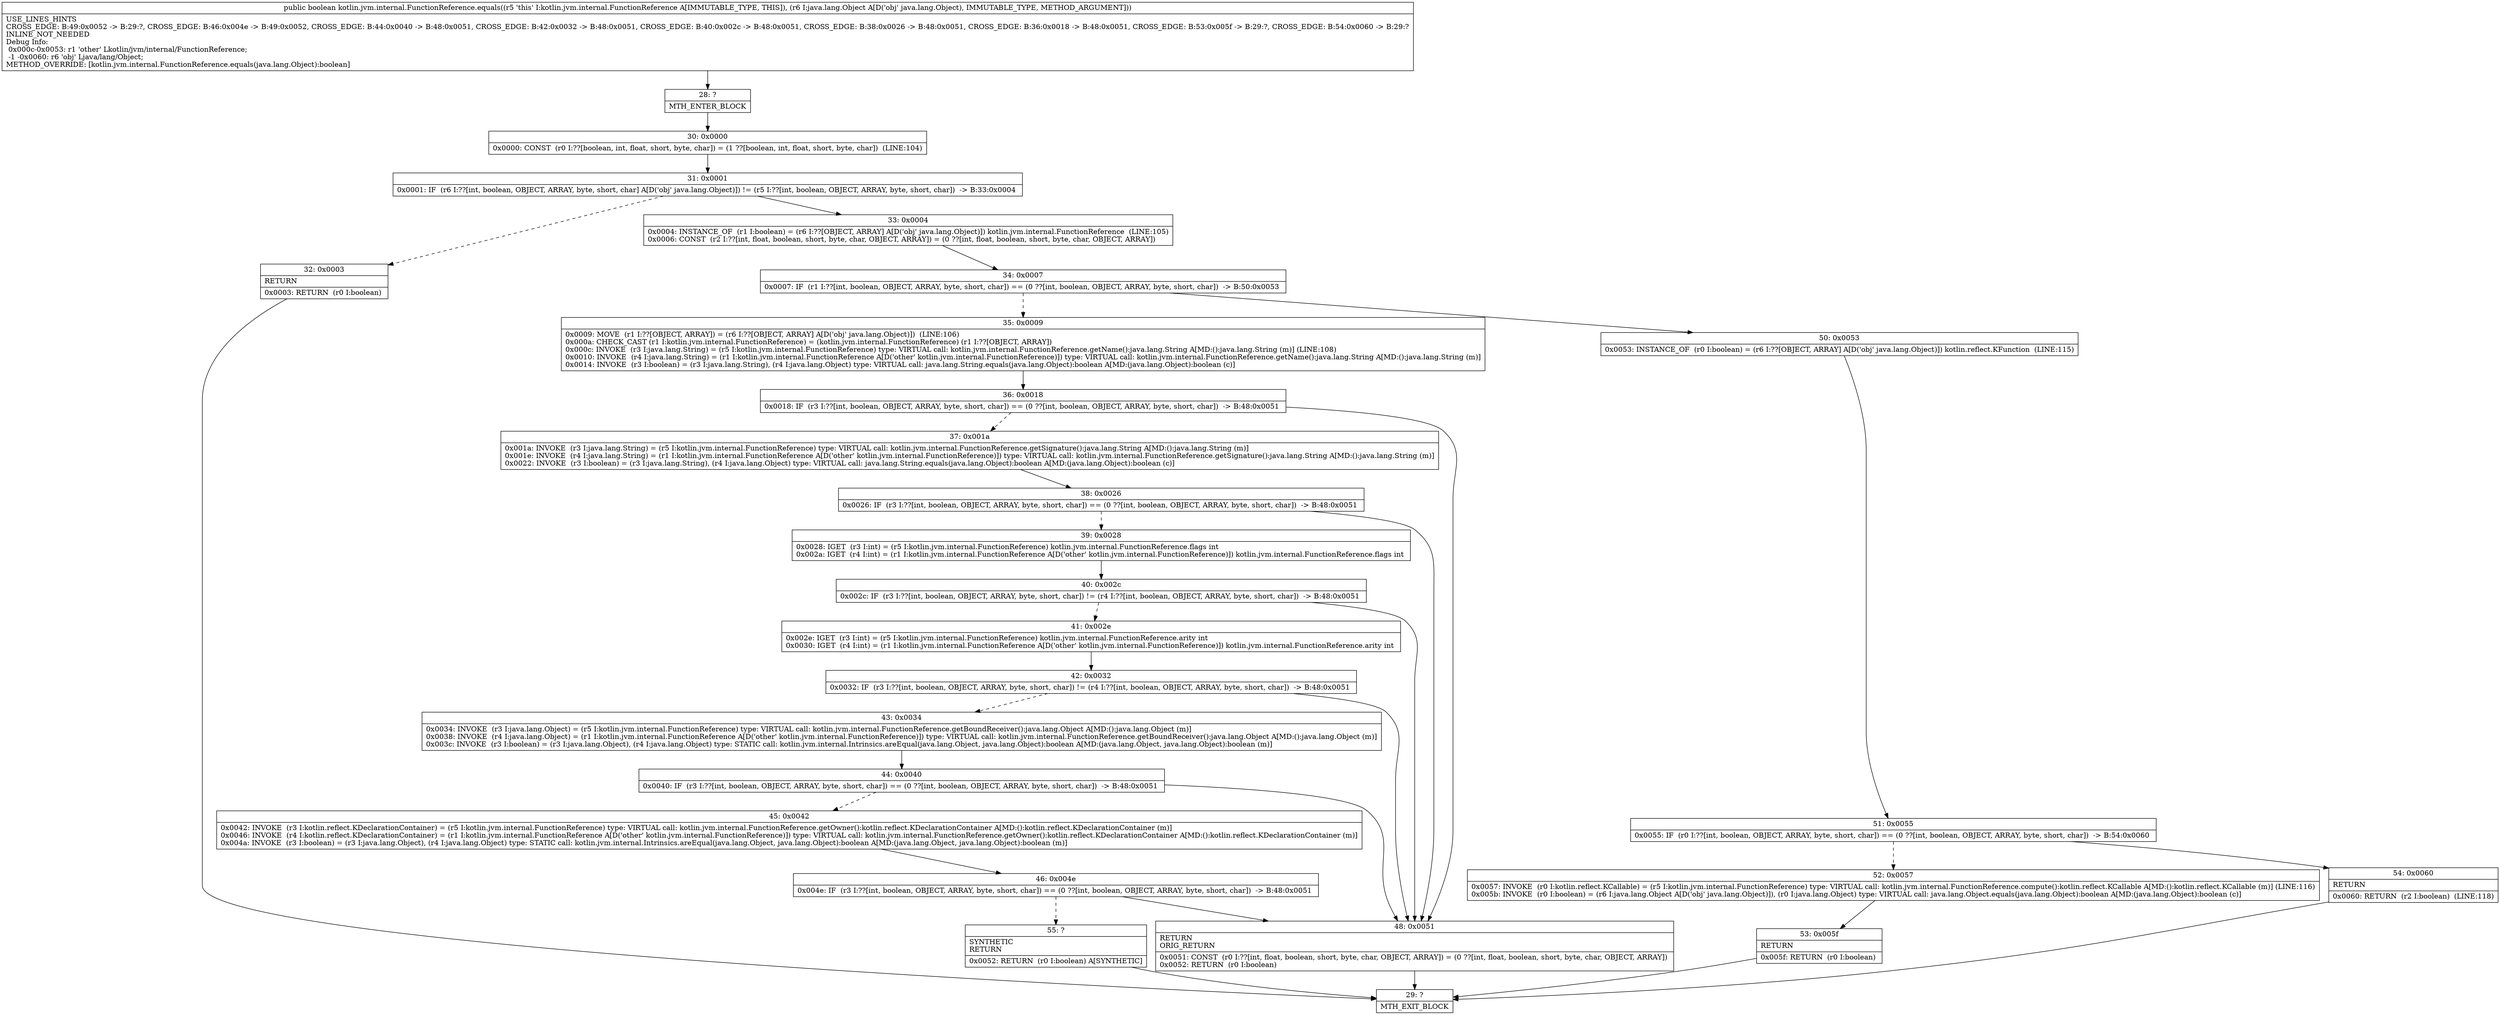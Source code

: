 digraph "CFG forkotlin.jvm.internal.FunctionReference.equals(Ljava\/lang\/Object;)Z" {
Node_28 [shape=record,label="{28\:\ ?|MTH_ENTER_BLOCK\l}"];
Node_30 [shape=record,label="{30\:\ 0x0000|0x0000: CONST  (r0 I:??[boolean, int, float, short, byte, char]) = (1 ??[boolean, int, float, short, byte, char])  (LINE:104)\l}"];
Node_31 [shape=record,label="{31\:\ 0x0001|0x0001: IF  (r6 I:??[int, boolean, OBJECT, ARRAY, byte, short, char] A[D('obj' java.lang.Object)]) != (r5 I:??[int, boolean, OBJECT, ARRAY, byte, short, char])  \-\> B:33:0x0004 \l}"];
Node_32 [shape=record,label="{32\:\ 0x0003|RETURN\l|0x0003: RETURN  (r0 I:boolean) \l}"];
Node_29 [shape=record,label="{29\:\ ?|MTH_EXIT_BLOCK\l}"];
Node_33 [shape=record,label="{33\:\ 0x0004|0x0004: INSTANCE_OF  (r1 I:boolean) = (r6 I:??[OBJECT, ARRAY] A[D('obj' java.lang.Object)]) kotlin.jvm.internal.FunctionReference  (LINE:105)\l0x0006: CONST  (r2 I:??[int, float, boolean, short, byte, char, OBJECT, ARRAY]) = (0 ??[int, float, boolean, short, byte, char, OBJECT, ARRAY]) \l}"];
Node_34 [shape=record,label="{34\:\ 0x0007|0x0007: IF  (r1 I:??[int, boolean, OBJECT, ARRAY, byte, short, char]) == (0 ??[int, boolean, OBJECT, ARRAY, byte, short, char])  \-\> B:50:0x0053 \l}"];
Node_35 [shape=record,label="{35\:\ 0x0009|0x0009: MOVE  (r1 I:??[OBJECT, ARRAY]) = (r6 I:??[OBJECT, ARRAY] A[D('obj' java.lang.Object)])  (LINE:106)\l0x000a: CHECK_CAST (r1 I:kotlin.jvm.internal.FunctionReference) = (kotlin.jvm.internal.FunctionReference) (r1 I:??[OBJECT, ARRAY]) \l0x000c: INVOKE  (r3 I:java.lang.String) = (r5 I:kotlin.jvm.internal.FunctionReference) type: VIRTUAL call: kotlin.jvm.internal.FunctionReference.getName():java.lang.String A[MD:():java.lang.String (m)] (LINE:108)\l0x0010: INVOKE  (r4 I:java.lang.String) = (r1 I:kotlin.jvm.internal.FunctionReference A[D('other' kotlin.jvm.internal.FunctionReference)]) type: VIRTUAL call: kotlin.jvm.internal.FunctionReference.getName():java.lang.String A[MD:():java.lang.String (m)]\l0x0014: INVOKE  (r3 I:boolean) = (r3 I:java.lang.String), (r4 I:java.lang.Object) type: VIRTUAL call: java.lang.String.equals(java.lang.Object):boolean A[MD:(java.lang.Object):boolean (c)]\l}"];
Node_36 [shape=record,label="{36\:\ 0x0018|0x0018: IF  (r3 I:??[int, boolean, OBJECT, ARRAY, byte, short, char]) == (0 ??[int, boolean, OBJECT, ARRAY, byte, short, char])  \-\> B:48:0x0051 \l}"];
Node_37 [shape=record,label="{37\:\ 0x001a|0x001a: INVOKE  (r3 I:java.lang.String) = (r5 I:kotlin.jvm.internal.FunctionReference) type: VIRTUAL call: kotlin.jvm.internal.FunctionReference.getSignature():java.lang.String A[MD:():java.lang.String (m)]\l0x001e: INVOKE  (r4 I:java.lang.String) = (r1 I:kotlin.jvm.internal.FunctionReference A[D('other' kotlin.jvm.internal.FunctionReference)]) type: VIRTUAL call: kotlin.jvm.internal.FunctionReference.getSignature():java.lang.String A[MD:():java.lang.String (m)]\l0x0022: INVOKE  (r3 I:boolean) = (r3 I:java.lang.String), (r4 I:java.lang.Object) type: VIRTUAL call: java.lang.String.equals(java.lang.Object):boolean A[MD:(java.lang.Object):boolean (c)]\l}"];
Node_38 [shape=record,label="{38\:\ 0x0026|0x0026: IF  (r3 I:??[int, boolean, OBJECT, ARRAY, byte, short, char]) == (0 ??[int, boolean, OBJECT, ARRAY, byte, short, char])  \-\> B:48:0x0051 \l}"];
Node_39 [shape=record,label="{39\:\ 0x0028|0x0028: IGET  (r3 I:int) = (r5 I:kotlin.jvm.internal.FunctionReference) kotlin.jvm.internal.FunctionReference.flags int \l0x002a: IGET  (r4 I:int) = (r1 I:kotlin.jvm.internal.FunctionReference A[D('other' kotlin.jvm.internal.FunctionReference)]) kotlin.jvm.internal.FunctionReference.flags int \l}"];
Node_40 [shape=record,label="{40\:\ 0x002c|0x002c: IF  (r3 I:??[int, boolean, OBJECT, ARRAY, byte, short, char]) != (r4 I:??[int, boolean, OBJECT, ARRAY, byte, short, char])  \-\> B:48:0x0051 \l}"];
Node_41 [shape=record,label="{41\:\ 0x002e|0x002e: IGET  (r3 I:int) = (r5 I:kotlin.jvm.internal.FunctionReference) kotlin.jvm.internal.FunctionReference.arity int \l0x0030: IGET  (r4 I:int) = (r1 I:kotlin.jvm.internal.FunctionReference A[D('other' kotlin.jvm.internal.FunctionReference)]) kotlin.jvm.internal.FunctionReference.arity int \l}"];
Node_42 [shape=record,label="{42\:\ 0x0032|0x0032: IF  (r3 I:??[int, boolean, OBJECT, ARRAY, byte, short, char]) != (r4 I:??[int, boolean, OBJECT, ARRAY, byte, short, char])  \-\> B:48:0x0051 \l}"];
Node_43 [shape=record,label="{43\:\ 0x0034|0x0034: INVOKE  (r3 I:java.lang.Object) = (r5 I:kotlin.jvm.internal.FunctionReference) type: VIRTUAL call: kotlin.jvm.internal.FunctionReference.getBoundReceiver():java.lang.Object A[MD:():java.lang.Object (m)]\l0x0038: INVOKE  (r4 I:java.lang.Object) = (r1 I:kotlin.jvm.internal.FunctionReference A[D('other' kotlin.jvm.internal.FunctionReference)]) type: VIRTUAL call: kotlin.jvm.internal.FunctionReference.getBoundReceiver():java.lang.Object A[MD:():java.lang.Object (m)]\l0x003c: INVOKE  (r3 I:boolean) = (r3 I:java.lang.Object), (r4 I:java.lang.Object) type: STATIC call: kotlin.jvm.internal.Intrinsics.areEqual(java.lang.Object, java.lang.Object):boolean A[MD:(java.lang.Object, java.lang.Object):boolean (m)]\l}"];
Node_44 [shape=record,label="{44\:\ 0x0040|0x0040: IF  (r3 I:??[int, boolean, OBJECT, ARRAY, byte, short, char]) == (0 ??[int, boolean, OBJECT, ARRAY, byte, short, char])  \-\> B:48:0x0051 \l}"];
Node_45 [shape=record,label="{45\:\ 0x0042|0x0042: INVOKE  (r3 I:kotlin.reflect.KDeclarationContainer) = (r5 I:kotlin.jvm.internal.FunctionReference) type: VIRTUAL call: kotlin.jvm.internal.FunctionReference.getOwner():kotlin.reflect.KDeclarationContainer A[MD:():kotlin.reflect.KDeclarationContainer (m)]\l0x0046: INVOKE  (r4 I:kotlin.reflect.KDeclarationContainer) = (r1 I:kotlin.jvm.internal.FunctionReference A[D('other' kotlin.jvm.internal.FunctionReference)]) type: VIRTUAL call: kotlin.jvm.internal.FunctionReference.getOwner():kotlin.reflect.KDeclarationContainer A[MD:():kotlin.reflect.KDeclarationContainer (m)]\l0x004a: INVOKE  (r3 I:boolean) = (r3 I:java.lang.Object), (r4 I:java.lang.Object) type: STATIC call: kotlin.jvm.internal.Intrinsics.areEqual(java.lang.Object, java.lang.Object):boolean A[MD:(java.lang.Object, java.lang.Object):boolean (m)]\l}"];
Node_46 [shape=record,label="{46\:\ 0x004e|0x004e: IF  (r3 I:??[int, boolean, OBJECT, ARRAY, byte, short, char]) == (0 ??[int, boolean, OBJECT, ARRAY, byte, short, char])  \-\> B:48:0x0051 \l}"];
Node_55 [shape=record,label="{55\:\ ?|SYNTHETIC\lRETURN\l|0x0052: RETURN  (r0 I:boolean) A[SYNTHETIC]\l}"];
Node_48 [shape=record,label="{48\:\ 0x0051|RETURN\lORIG_RETURN\l|0x0051: CONST  (r0 I:??[int, float, boolean, short, byte, char, OBJECT, ARRAY]) = (0 ??[int, float, boolean, short, byte, char, OBJECT, ARRAY]) \l0x0052: RETURN  (r0 I:boolean) \l}"];
Node_50 [shape=record,label="{50\:\ 0x0053|0x0053: INSTANCE_OF  (r0 I:boolean) = (r6 I:??[OBJECT, ARRAY] A[D('obj' java.lang.Object)]) kotlin.reflect.KFunction  (LINE:115)\l}"];
Node_51 [shape=record,label="{51\:\ 0x0055|0x0055: IF  (r0 I:??[int, boolean, OBJECT, ARRAY, byte, short, char]) == (0 ??[int, boolean, OBJECT, ARRAY, byte, short, char])  \-\> B:54:0x0060 \l}"];
Node_52 [shape=record,label="{52\:\ 0x0057|0x0057: INVOKE  (r0 I:kotlin.reflect.KCallable) = (r5 I:kotlin.jvm.internal.FunctionReference) type: VIRTUAL call: kotlin.jvm.internal.FunctionReference.compute():kotlin.reflect.KCallable A[MD:():kotlin.reflect.KCallable (m)] (LINE:116)\l0x005b: INVOKE  (r0 I:boolean) = (r6 I:java.lang.Object A[D('obj' java.lang.Object)]), (r0 I:java.lang.Object) type: VIRTUAL call: java.lang.Object.equals(java.lang.Object):boolean A[MD:(java.lang.Object):boolean (c)]\l}"];
Node_53 [shape=record,label="{53\:\ 0x005f|RETURN\l|0x005f: RETURN  (r0 I:boolean) \l}"];
Node_54 [shape=record,label="{54\:\ 0x0060|RETURN\l|0x0060: RETURN  (r2 I:boolean)  (LINE:118)\l}"];
MethodNode[shape=record,label="{public boolean kotlin.jvm.internal.FunctionReference.equals((r5 'this' I:kotlin.jvm.internal.FunctionReference A[IMMUTABLE_TYPE, THIS]), (r6 I:java.lang.Object A[D('obj' java.lang.Object), IMMUTABLE_TYPE, METHOD_ARGUMENT]))  | USE_LINES_HINTS\lCROSS_EDGE: B:49:0x0052 \-\> B:29:?, CROSS_EDGE: B:46:0x004e \-\> B:49:0x0052, CROSS_EDGE: B:44:0x0040 \-\> B:48:0x0051, CROSS_EDGE: B:42:0x0032 \-\> B:48:0x0051, CROSS_EDGE: B:40:0x002c \-\> B:48:0x0051, CROSS_EDGE: B:38:0x0026 \-\> B:48:0x0051, CROSS_EDGE: B:36:0x0018 \-\> B:48:0x0051, CROSS_EDGE: B:53:0x005f \-\> B:29:?, CROSS_EDGE: B:54:0x0060 \-\> B:29:?\lINLINE_NOT_NEEDED\lDebug Info:\l  0x000c\-0x0053: r1 'other' Lkotlin\/jvm\/internal\/FunctionReference;\l  \-1 \-0x0060: r6 'obj' Ljava\/lang\/Object;\lMETHOD_OVERRIDE: [kotlin.jvm.internal.FunctionReference.equals(java.lang.Object):boolean]\l}"];
MethodNode -> Node_28;Node_28 -> Node_30;
Node_30 -> Node_31;
Node_31 -> Node_32[style=dashed];
Node_31 -> Node_33;
Node_32 -> Node_29;
Node_33 -> Node_34;
Node_34 -> Node_35[style=dashed];
Node_34 -> Node_50;
Node_35 -> Node_36;
Node_36 -> Node_37[style=dashed];
Node_36 -> Node_48;
Node_37 -> Node_38;
Node_38 -> Node_39[style=dashed];
Node_38 -> Node_48;
Node_39 -> Node_40;
Node_40 -> Node_41[style=dashed];
Node_40 -> Node_48;
Node_41 -> Node_42;
Node_42 -> Node_43[style=dashed];
Node_42 -> Node_48;
Node_43 -> Node_44;
Node_44 -> Node_45[style=dashed];
Node_44 -> Node_48;
Node_45 -> Node_46;
Node_46 -> Node_48;
Node_46 -> Node_55[style=dashed];
Node_55 -> Node_29;
Node_48 -> Node_29;
Node_50 -> Node_51;
Node_51 -> Node_52[style=dashed];
Node_51 -> Node_54;
Node_52 -> Node_53;
Node_53 -> Node_29;
Node_54 -> Node_29;
}

